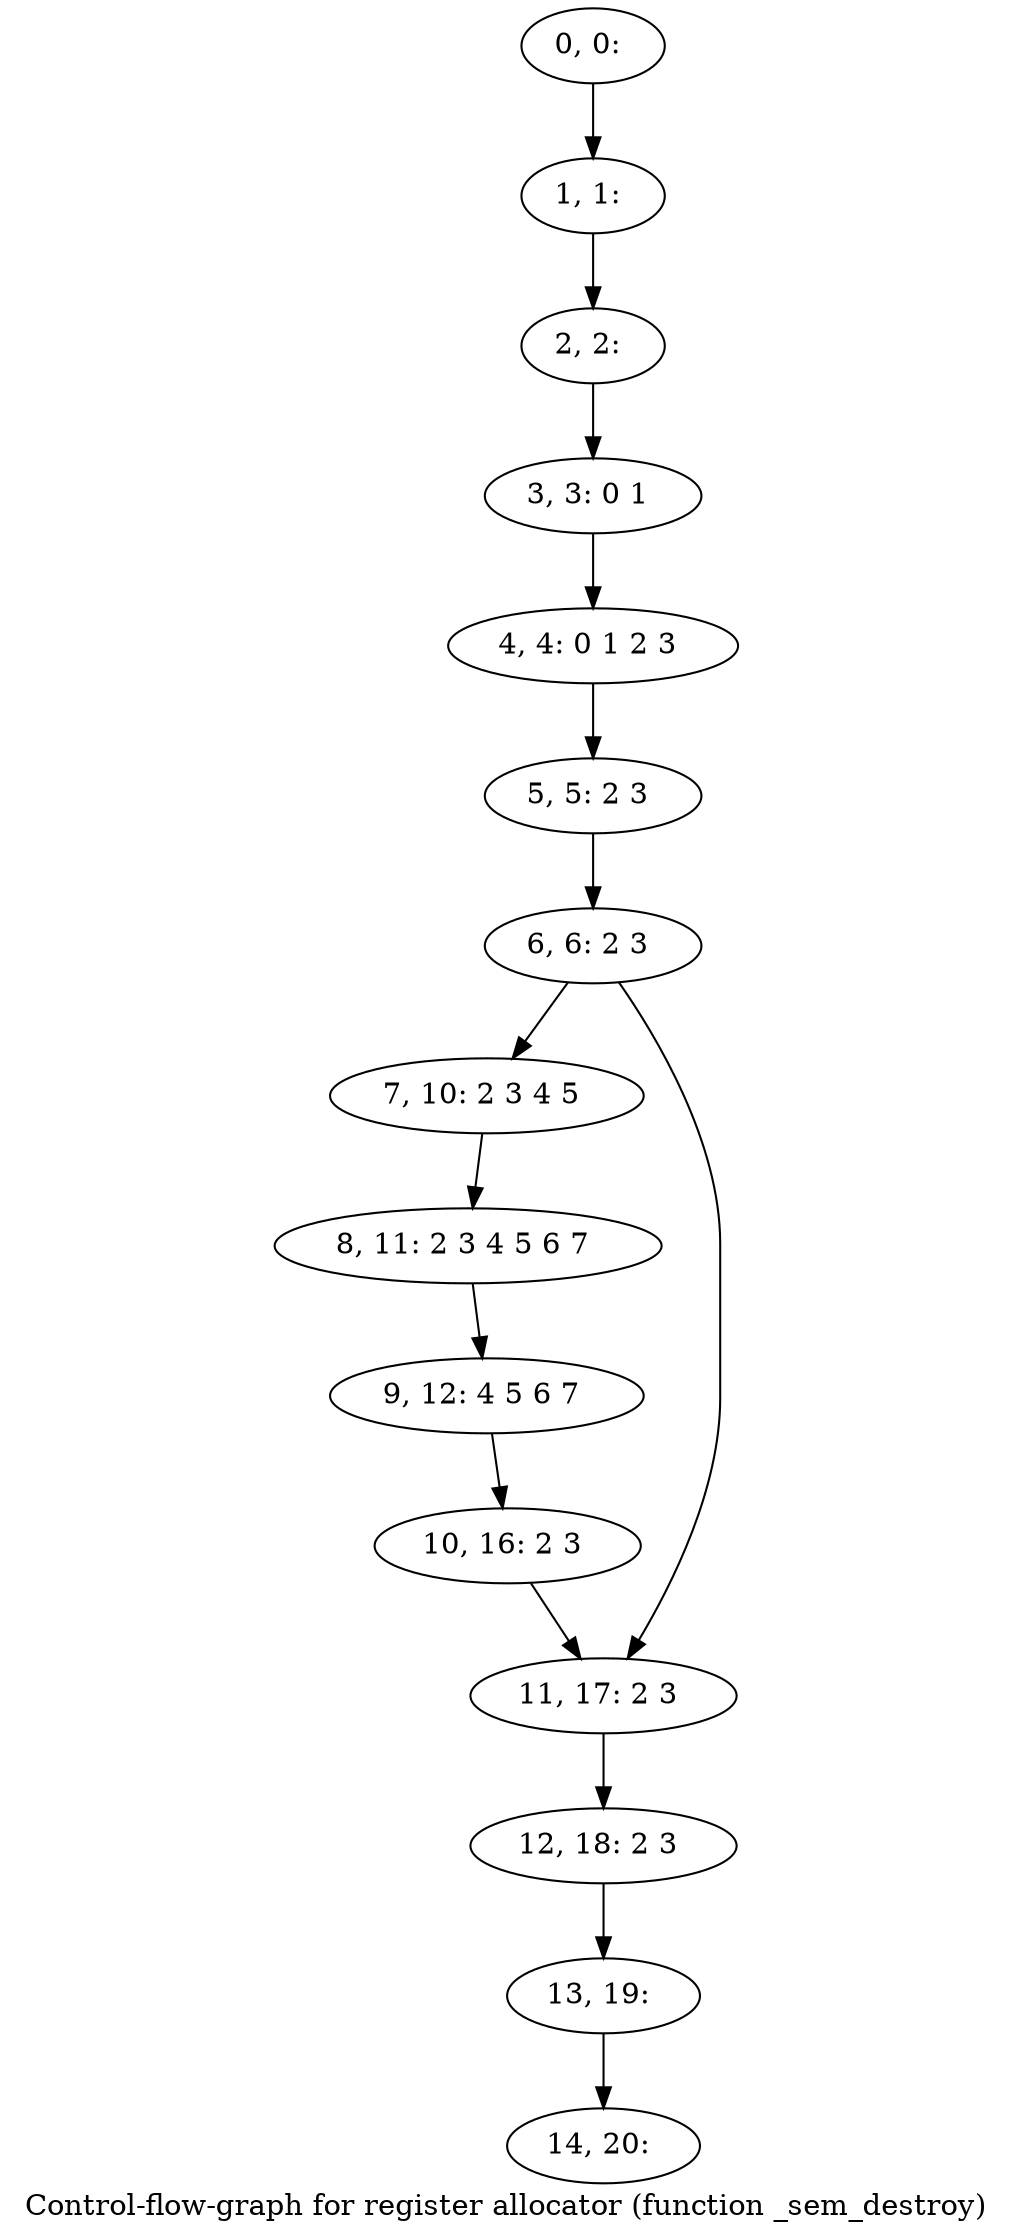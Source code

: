digraph G {
graph [label="Control-flow-graph for register allocator (function _sem_destroy)"]
0[label="0, 0: "];
1[label="1, 1: "];
2[label="2, 2: "];
3[label="3, 3: 0 1 "];
4[label="4, 4: 0 1 2 3 "];
5[label="5, 5: 2 3 "];
6[label="6, 6: 2 3 "];
7[label="7, 10: 2 3 4 5 "];
8[label="8, 11: 2 3 4 5 6 7 "];
9[label="9, 12: 4 5 6 7 "];
10[label="10, 16: 2 3 "];
11[label="11, 17: 2 3 "];
12[label="12, 18: 2 3 "];
13[label="13, 19: "];
14[label="14, 20: "];
0->1 ;
1->2 ;
2->3 ;
3->4 ;
4->5 ;
5->6 ;
6->7 ;
6->11 ;
7->8 ;
8->9 ;
9->10 ;
10->11 ;
11->12 ;
12->13 ;
13->14 ;
}

